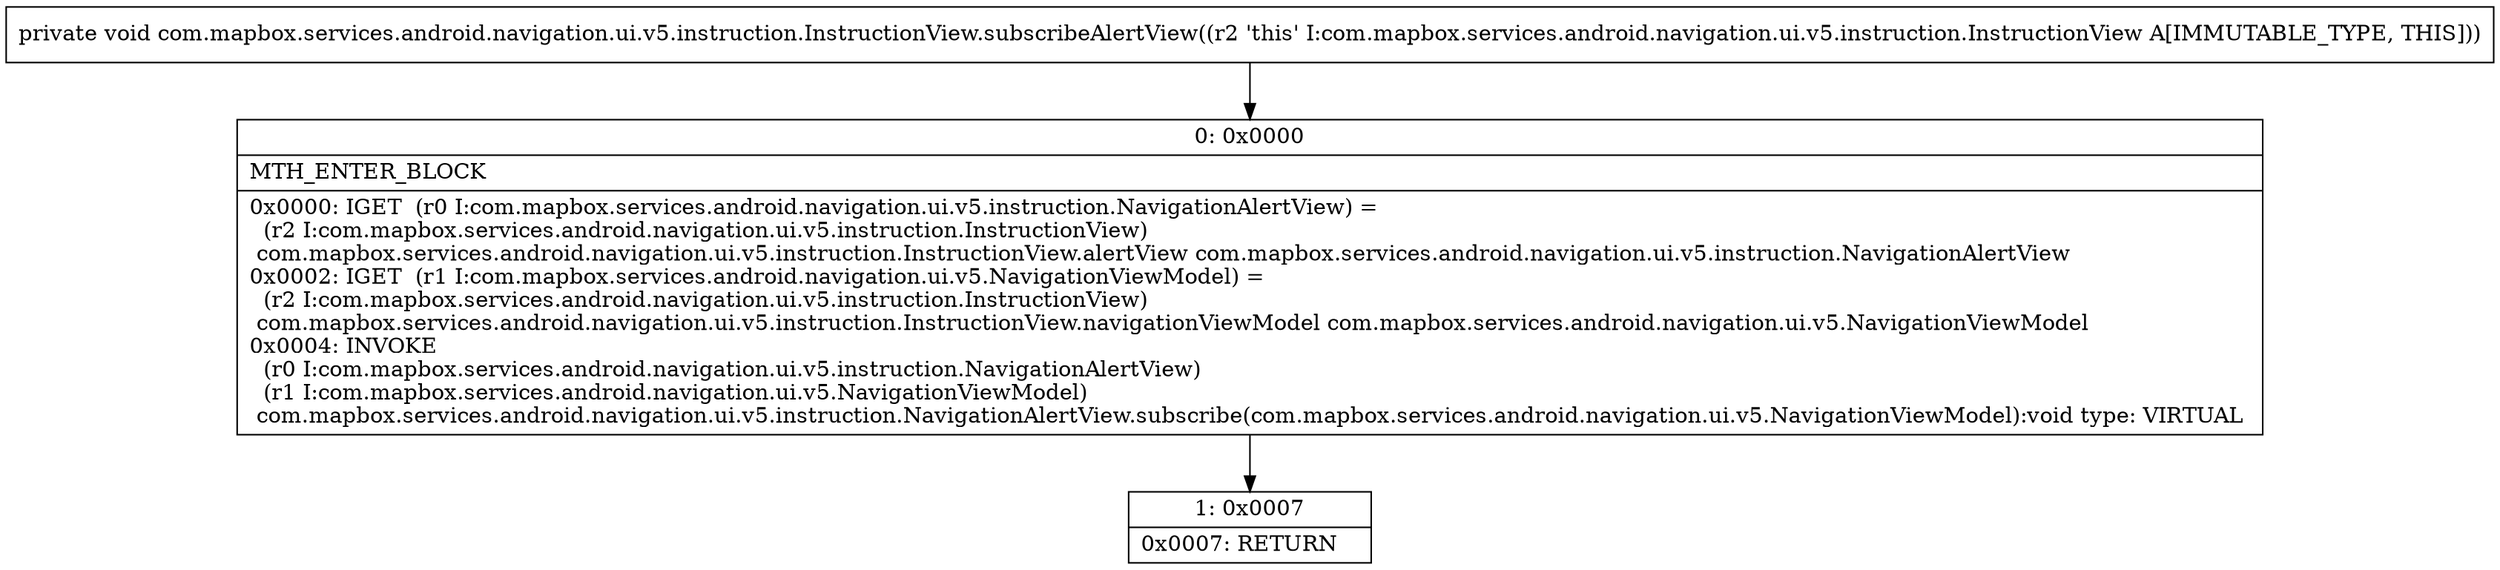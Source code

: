 digraph "CFG forcom.mapbox.services.android.navigation.ui.v5.instruction.InstructionView.subscribeAlertView()V" {
Node_0 [shape=record,label="{0\:\ 0x0000|MTH_ENTER_BLOCK\l|0x0000: IGET  (r0 I:com.mapbox.services.android.navigation.ui.v5.instruction.NavigationAlertView) = \l  (r2 I:com.mapbox.services.android.navigation.ui.v5.instruction.InstructionView)\l com.mapbox.services.android.navigation.ui.v5.instruction.InstructionView.alertView com.mapbox.services.android.navigation.ui.v5.instruction.NavigationAlertView \l0x0002: IGET  (r1 I:com.mapbox.services.android.navigation.ui.v5.NavigationViewModel) = \l  (r2 I:com.mapbox.services.android.navigation.ui.v5.instruction.InstructionView)\l com.mapbox.services.android.navigation.ui.v5.instruction.InstructionView.navigationViewModel com.mapbox.services.android.navigation.ui.v5.NavigationViewModel \l0x0004: INVOKE  \l  (r0 I:com.mapbox.services.android.navigation.ui.v5.instruction.NavigationAlertView)\l  (r1 I:com.mapbox.services.android.navigation.ui.v5.NavigationViewModel)\l com.mapbox.services.android.navigation.ui.v5.instruction.NavigationAlertView.subscribe(com.mapbox.services.android.navigation.ui.v5.NavigationViewModel):void type: VIRTUAL \l}"];
Node_1 [shape=record,label="{1\:\ 0x0007|0x0007: RETURN   \l}"];
MethodNode[shape=record,label="{private void com.mapbox.services.android.navigation.ui.v5.instruction.InstructionView.subscribeAlertView((r2 'this' I:com.mapbox.services.android.navigation.ui.v5.instruction.InstructionView A[IMMUTABLE_TYPE, THIS])) }"];
MethodNode -> Node_0;
Node_0 -> Node_1;
}

